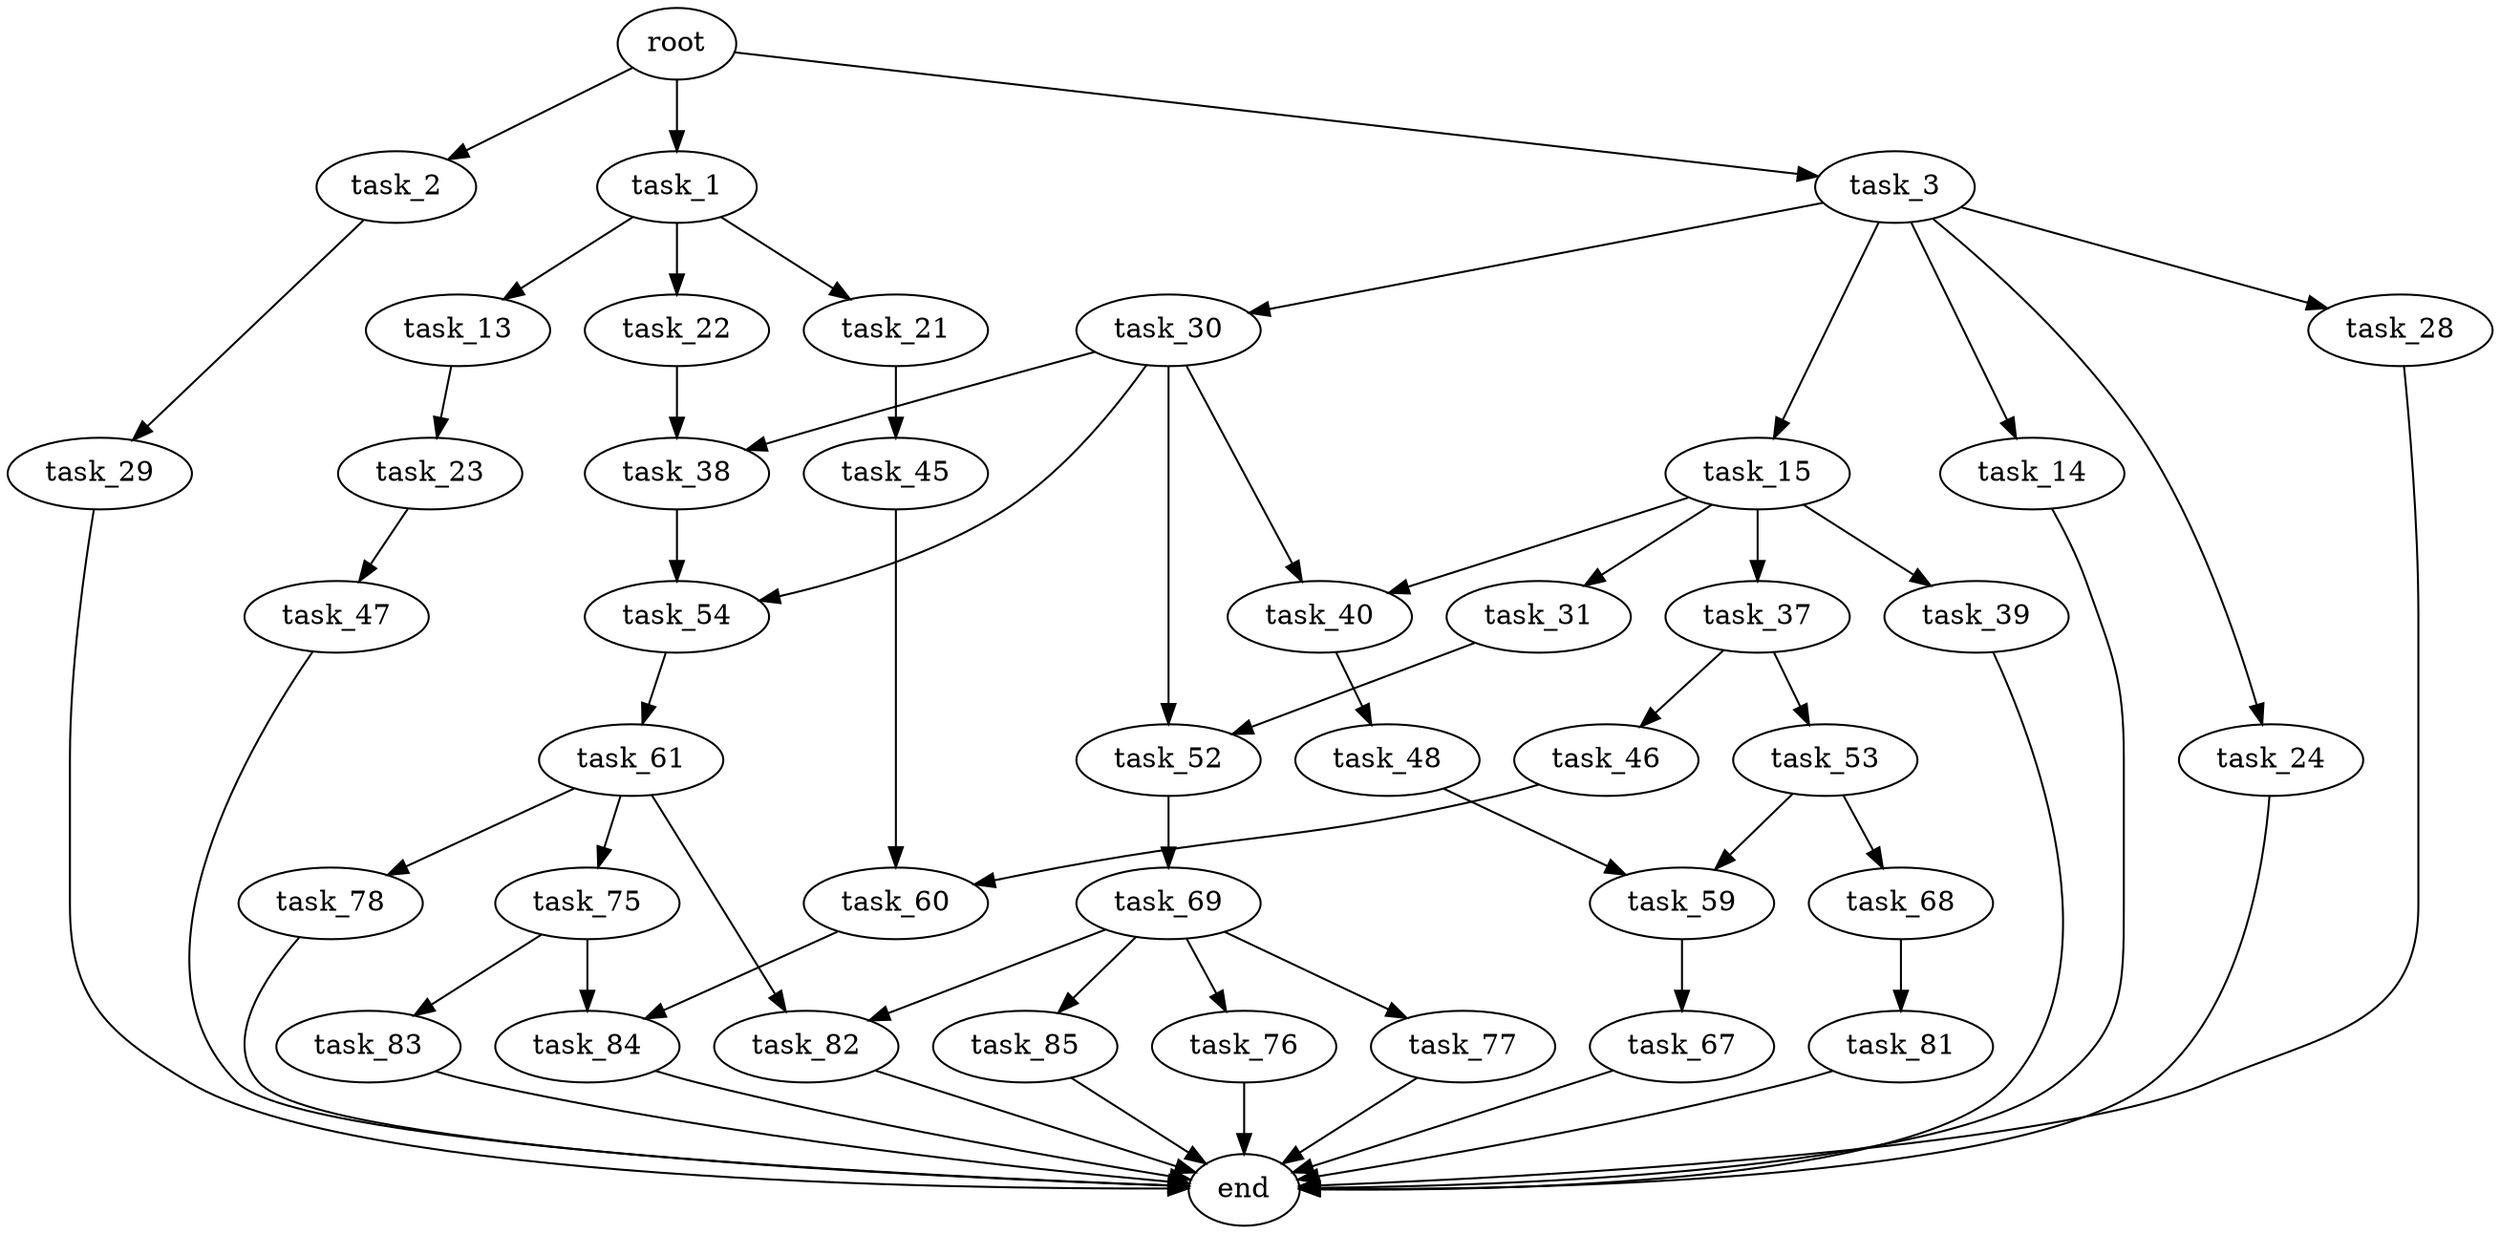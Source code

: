 digraph G {
  root [size="0.000000"];
  task_1 [size="101630448929.000000"];
  task_2 [size="28991029248.000000"];
  task_3 [size="10788924363.000000"];
  task_13 [size="3405444589.000000"];
  task_21 [size="218546902799.000000"];
  task_22 [size="423986329824.000000"];
  task_29 [size="19852305536.000000"];
  task_14 [size="782757789696.000000"];
  task_15 [size="50101059900.000000"];
  task_24 [size="2666075354.000000"];
  task_28 [size="14254768187.000000"];
  task_30 [size="15677600122.000000"];
  task_23 [size="3559837296.000000"];
  end [size="0.000000"];
  task_31 [size="8589934592.000000"];
  task_37 [size="167564400083.000000"];
  task_39 [size="7928888669.000000"];
  task_40 [size="782757789696.000000"];
  task_45 [size="7428846776.000000"];
  task_38 [size="608847314088.000000"];
  task_47 [size="231928233984.000000"];
  task_52 [size="10094271191.000000"];
  task_54 [size="13227252567.000000"];
  task_46 [size="231928233984.000000"];
  task_53 [size="1600297858.000000"];
  task_48 [size="21362919295.000000"];
  task_60 [size="387631860526.000000"];
  task_59 [size="68719476736.000000"];
  task_69 [size="81561007963.000000"];
  task_68 [size="134217728000.000000"];
  task_61 [size="28991029248.000000"];
  task_67 [size="8589934592.000000"];
  task_84 [size="17581525259.000000"];
  task_75 [size="782757789696.000000"];
  task_78 [size="1073741824000.000000"];
  task_82 [size="34341335791.000000"];
  task_81 [size="9390858194.000000"];
  task_76 [size="134217728000.000000"];
  task_77 [size="231928233984.000000"];
  task_85 [size="9525359224.000000"];
  task_83 [size="20750304712.000000"];

  root -> task_1 [size="1.000000"];
  root -> task_2 [size="1.000000"];
  root -> task_3 [size="1.000000"];
  task_1 -> task_13 [size="209715200.000000"];
  task_1 -> task_21 [size="209715200.000000"];
  task_1 -> task_22 [size="209715200.000000"];
  task_2 -> task_29 [size="75497472.000000"];
  task_3 -> task_14 [size="33554432.000000"];
  task_3 -> task_15 [size="33554432.000000"];
  task_3 -> task_24 [size="33554432.000000"];
  task_3 -> task_28 [size="33554432.000000"];
  task_3 -> task_30 [size="33554432.000000"];
  task_13 -> task_23 [size="75497472.000000"];
  task_21 -> task_45 [size="411041792.000000"];
  task_22 -> task_38 [size="301989888.000000"];
  task_29 -> end [size="1.000000"];
  task_14 -> end [size="1.000000"];
  task_15 -> task_31 [size="134217728.000000"];
  task_15 -> task_37 [size="134217728.000000"];
  task_15 -> task_39 [size="134217728.000000"];
  task_15 -> task_40 [size="134217728.000000"];
  task_24 -> end [size="1.000000"];
  task_28 -> end [size="1.000000"];
  task_30 -> task_38 [size="838860800.000000"];
  task_30 -> task_40 [size="838860800.000000"];
  task_30 -> task_52 [size="838860800.000000"];
  task_30 -> task_54 [size="838860800.000000"];
  task_23 -> task_47 [size="134217728.000000"];
  task_31 -> task_52 [size="33554432.000000"];
  task_37 -> task_46 [size="209715200.000000"];
  task_37 -> task_53 [size="209715200.000000"];
  task_39 -> end [size="1.000000"];
  task_40 -> task_48 [size="679477248.000000"];
  task_45 -> task_60 [size="301989888.000000"];
  task_38 -> task_54 [size="536870912.000000"];
  task_47 -> end [size="1.000000"];
  task_52 -> task_69 [size="209715200.000000"];
  task_54 -> task_61 [size="209715200.000000"];
  task_46 -> task_60 [size="301989888.000000"];
  task_53 -> task_59 [size="33554432.000000"];
  task_53 -> task_68 [size="33554432.000000"];
  task_48 -> task_59 [size="33554432.000000"];
  task_60 -> task_84 [size="411041792.000000"];
  task_59 -> task_67 [size="134217728.000000"];
  task_69 -> task_76 [size="301989888.000000"];
  task_69 -> task_77 [size="301989888.000000"];
  task_69 -> task_82 [size="301989888.000000"];
  task_69 -> task_85 [size="301989888.000000"];
  task_68 -> task_81 [size="209715200.000000"];
  task_61 -> task_75 [size="75497472.000000"];
  task_61 -> task_78 [size="75497472.000000"];
  task_61 -> task_82 [size="75497472.000000"];
  task_67 -> end [size="1.000000"];
  task_84 -> end [size="1.000000"];
  task_75 -> task_83 [size="679477248.000000"];
  task_75 -> task_84 [size="679477248.000000"];
  task_78 -> end [size="1.000000"];
  task_82 -> end [size="1.000000"];
  task_81 -> end [size="1.000000"];
  task_76 -> end [size="1.000000"];
  task_77 -> end [size="1.000000"];
  task_85 -> end [size="1.000000"];
  task_83 -> end [size="1.000000"];
}
